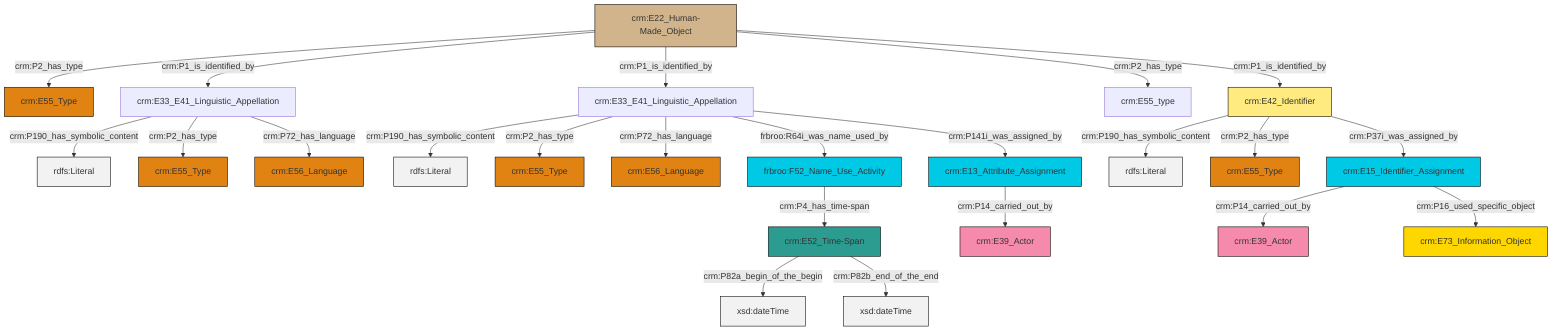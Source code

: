 graph TD
classDef Literal fill:#f2f2f2,stroke:#000000;
classDef CRM_Entity fill:#FFFFFF,stroke:#000000;
classDef Temporal_Entity fill:#00C9E6, stroke:#000000;
classDef Type fill:#E18312, stroke:#000000;
classDef Time-Span fill:#2C9C91, stroke:#000000;
classDef Appellation fill:#FFEB7F, stroke:#000000;
classDef Place fill:#008836, stroke:#000000;
classDef Persistent_Item fill:#B266B2, stroke:#000000;
classDef Conceptual_Object fill:#FFD700, stroke:#000000;
classDef Physical_Thing fill:#D2B48C, stroke:#000000;
classDef Actor fill:#f58aad, stroke:#000000;
classDef PC_Classes fill:#4ce600, stroke:#000000;
classDef Multi fill:#cccccc,stroke:#000000;

2["frbroo:F52_Name_Use_Activity"]:::Temporal_Entity -->|crm:P4_has_time-span| 3["crm:E52_Time-Span"]:::Time-Span
4["crm:E42_Identifier"]:::Appellation -->|crm:P190_has_symbolic_content| 5[rdfs:Literal]:::Literal
3["crm:E52_Time-Span"]:::Time-Span -->|crm:P82a_begin_of_the_begin| 6[xsd:dateTime]:::Literal
10["crm:E22_Human-Made_Object"]:::Physical_Thing -->|crm:P2_has_type| 7["crm:E55_Type"]:::Type
12["crm:E15_Identifier_Assignment"]:::Temporal_Entity -->|crm:P14_carried_out_by| 13["crm:E39_Actor"]:::Actor
14["crm:E33_E41_Linguistic_Appellation"]:::Default -->|crm:P190_has_symbolic_content| 15[rdfs:Literal]:::Literal
10["crm:E22_Human-Made_Object"]:::Physical_Thing -->|crm:P1_is_identified_by| 0["crm:E33_E41_Linguistic_Appellation"]:::Default
14["crm:E33_E41_Linguistic_Appellation"]:::Default -->|crm:P2_has_type| 18["crm:E55_Type"]:::Type
0["crm:E33_E41_Linguistic_Appellation"]:::Default -->|crm:P190_has_symbolic_content| 20[rdfs:Literal]:::Literal
10["crm:E22_Human-Made_Object"]:::Physical_Thing -->|crm:P1_is_identified_by| 14["crm:E33_E41_Linguistic_Appellation"]:::Default
14["crm:E33_E41_Linguistic_Appellation"]:::Default -->|crm:P72_has_language| 23["crm:E56_Language"]:::Type
4["crm:E42_Identifier"]:::Appellation -->|crm:P2_has_type| 24["crm:E55_Type"]:::Type
12["crm:E15_Identifier_Assignment"]:::Temporal_Entity -->|crm:P16_used_specific_object| 27["crm:E73_Information_Object"]:::Conceptual_Object
0["crm:E33_E41_Linguistic_Appellation"]:::Default -->|crm:P2_has_type| 16["crm:E55_Type"]:::Type
3["crm:E52_Time-Span"]:::Time-Span -->|crm:P82b_end_of_the_end| 29[xsd:dateTime]:::Literal
0["crm:E33_E41_Linguistic_Appellation"]:::Default -->|crm:P72_has_language| 25["crm:E56_Language"]:::Type
21["crm:E13_Attribute_Assignment"]:::Temporal_Entity -->|crm:P14_carried_out_by| 34["crm:E39_Actor"]:::Actor
10["crm:E22_Human-Made_Object"]:::Physical_Thing -->|crm:P2_has_type| 35["crm:E55_type"]:::Default
14["crm:E33_E41_Linguistic_Appellation"]:::Default -->|frbroo:R64i_was_name_used_by| 2["frbroo:F52_Name_Use_Activity"]:::Temporal_Entity
4["crm:E42_Identifier"]:::Appellation -->|crm:P37i_was_assigned_by| 12["crm:E15_Identifier_Assignment"]:::Temporal_Entity
10["crm:E22_Human-Made_Object"]:::Physical_Thing -->|crm:P1_is_identified_by| 4["crm:E42_Identifier"]:::Appellation
14["crm:E33_E41_Linguistic_Appellation"]:::Default -->|crm:P141i_was_assigned_by| 21["crm:E13_Attribute_Assignment"]:::Temporal_Entity